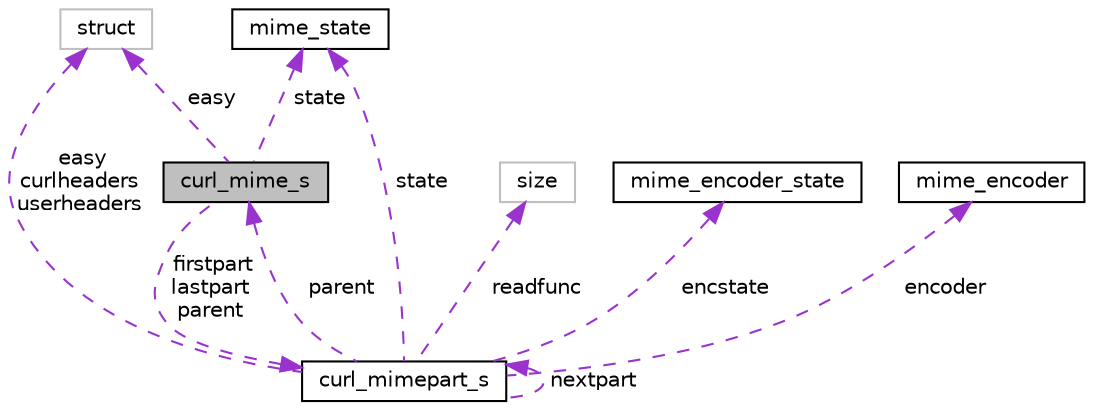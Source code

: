 digraph "curl_mime_s"
{
  edge [fontname="Helvetica",fontsize="10",labelfontname="Helvetica",labelfontsize="10"];
  node [fontname="Helvetica",fontsize="10",shape=record];
  Node1 [label="curl_mime_s",height=0.2,width=0.4,color="black", fillcolor="grey75", style="filled", fontcolor="black"];
  Node2 -> Node1 [dir="back",color="darkorchid3",fontsize="10",style="dashed",label=" easy" ,fontname="Helvetica"];
  Node2 [label="struct",height=0.2,width=0.4,color="grey75", fillcolor="white", style="filled"];
  Node3 -> Node1 [dir="back",color="darkorchid3",fontsize="10",style="dashed",label=" state" ,fontname="Helvetica"];
  Node3 [label="mime_state",height=0.2,width=0.4,color="black", fillcolor="white", style="filled",URL="$structmime__state.html"];
  Node4 -> Node1 [dir="back",color="darkorchid3",fontsize="10",style="dashed",label=" firstpart\nlastpart\nparent" ,fontname="Helvetica"];
  Node4 [label="curl_mimepart_s",height=0.2,width=0.4,color="black", fillcolor="white", style="filled",URL="$structcurl__mimepart__s.html"];
  Node5 -> Node4 [dir="back",color="darkorchid3",fontsize="10",style="dashed",label=" readfunc" ,fontname="Helvetica"];
  Node5 [label="size",height=0.2,width=0.4,color="grey75", fillcolor="white", style="filled"];
  Node6 -> Node4 [dir="back",color="darkorchid3",fontsize="10",style="dashed",label=" encstate" ,fontname="Helvetica"];
  Node6 [label="mime_encoder_state",height=0.2,width=0.4,color="black", fillcolor="white", style="filled",URL="$structmime__encoder__state.html"];
  Node2 -> Node4 [dir="back",color="darkorchid3",fontsize="10",style="dashed",label=" easy\ncurlheaders\nuserheaders" ,fontname="Helvetica"];
  Node3 -> Node4 [dir="back",color="darkorchid3",fontsize="10",style="dashed",label=" state" ,fontname="Helvetica"];
  Node7 -> Node4 [dir="back",color="darkorchid3",fontsize="10",style="dashed",label=" encoder" ,fontname="Helvetica"];
  Node7 [label="mime_encoder",height=0.2,width=0.4,color="black", fillcolor="white", style="filled",URL="$structmime__encoder.html"];
  Node1 -> Node4 [dir="back",color="darkorchid3",fontsize="10",style="dashed",label=" parent" ,fontname="Helvetica"];
  Node4 -> Node4 [dir="back",color="darkorchid3",fontsize="10",style="dashed",label=" nextpart" ,fontname="Helvetica"];
}
